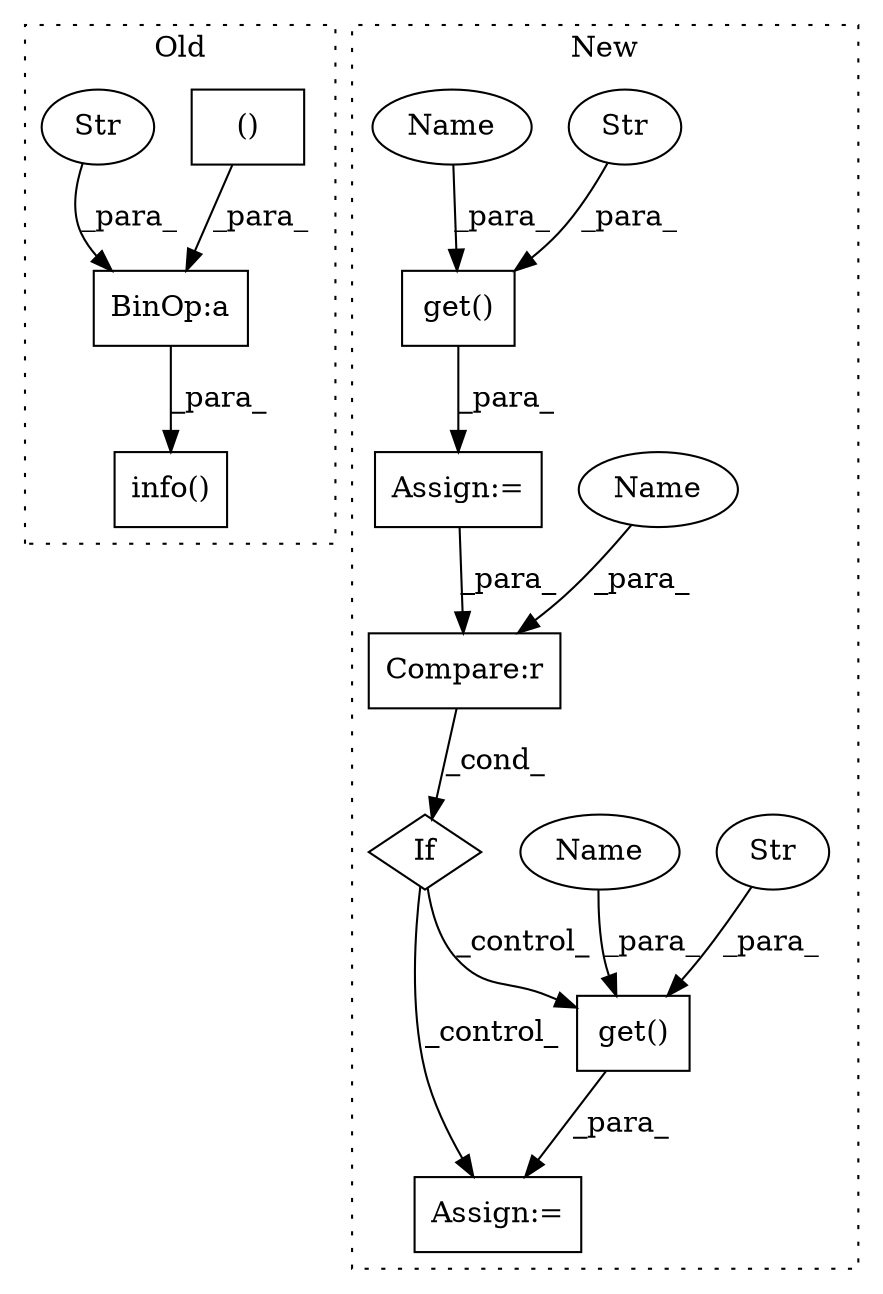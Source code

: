 digraph G {
subgraph cluster0 {
1 [label="info()" a="75" s="28436,28530" l="13,1" shape="box"];
10 [label="BinOp:a" a="82" s="28511" l="3" shape="box"];
11 [label="()" a="54" s="28520" l="9" shape="box"];
12 [label="Str" a="66" s="28449" l="62" shape="ellipse"];
label = "Old";
style="dotted";
}
subgraph cluster1 {
2 [label="get()" a="75" s="28776,28806" l="17,1" shape="box"];
3 [label="Str" a="66" s="28793" l="7" shape="ellipse"];
4 [label="Assign:=" a="68" s="28773" l="3" shape="box"];
5 [label="If" a="96" s="28816" l="3" shape="diamond"];
6 [label="Compare:r" a="40" s="28819" l="14" shape="box"];
7 [label="Assign:=" a="68" s="28853" l="3" shape="box"];
8 [label="get()" a="75" s="28856,28883" l="17,1" shape="box"];
9 [label="Str" a="66" s="28873" l="4" shape="ellipse"];
13 [label="Name" a="87" s="28829" l="4" shape="ellipse"];
14 [label="Name" a="87" s="28879" l="4" shape="ellipse"];
15 [label="Name" a="87" s="28802" l="4" shape="ellipse"];
label = "New";
style="dotted";
}
2 -> 4 [label="_para_"];
3 -> 2 [label="_para_"];
4 -> 6 [label="_para_"];
5 -> 7 [label="_control_"];
5 -> 8 [label="_control_"];
6 -> 5 [label="_cond_"];
8 -> 7 [label="_para_"];
9 -> 8 [label="_para_"];
10 -> 1 [label="_para_"];
11 -> 10 [label="_para_"];
12 -> 10 [label="_para_"];
13 -> 6 [label="_para_"];
14 -> 8 [label="_para_"];
15 -> 2 [label="_para_"];
}